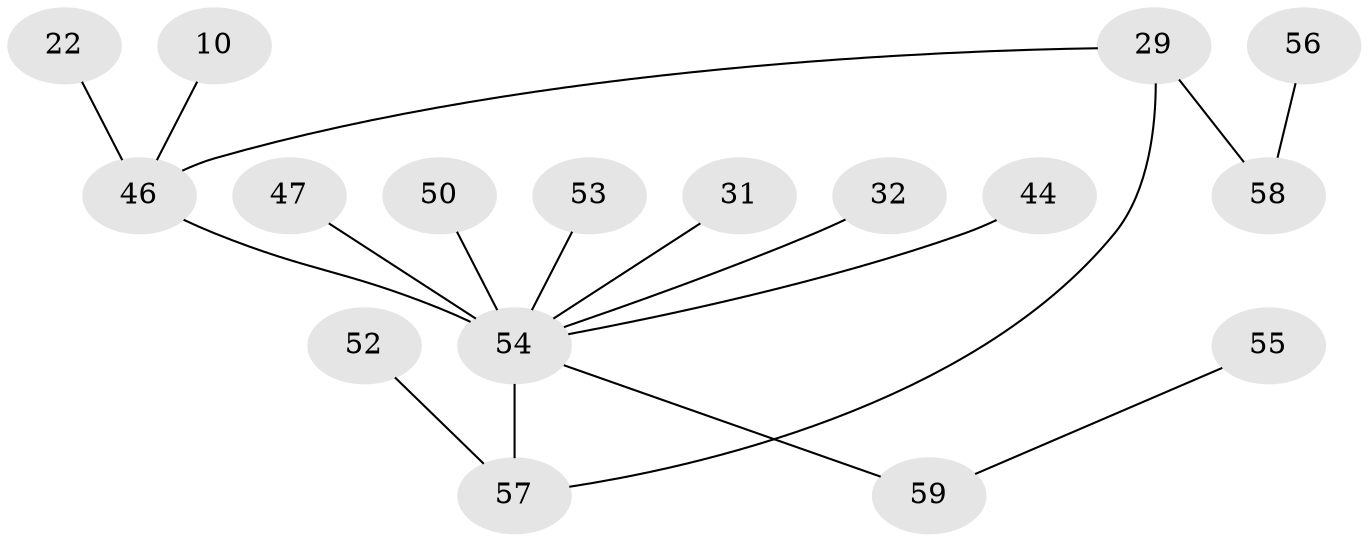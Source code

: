 // original degree distribution, {4: 0.11864406779661017, 6: 0.03389830508474576, 8: 0.01694915254237288, 5: 0.03389830508474576, 3: 0.1694915254237288, 1: 0.3050847457627119, 2: 0.3220338983050847}
// Generated by graph-tools (version 1.1) at 2025/46/03/04/25 21:46:19]
// undirected, 17 vertices, 17 edges
graph export_dot {
graph [start="1"]
  node [color=gray90,style=filled];
  10;
  22 [super="+19"];
  29 [super="+9+16+5"];
  31;
  32 [super="+25"];
  44;
  46 [super="+27+37+43+4"];
  47 [super="+45"];
  50;
  52;
  53 [super="+38"];
  54 [super="+34+49+36+15"];
  55 [super="+35"];
  56;
  57 [super="+51+28"];
  58 [super="+39"];
  59 [super="+48+23"];
  10 -- 46;
  22 -- 46;
  29 -- 58 [weight=3];
  29 -- 46;
  29 -- 57 [weight=2];
  31 -- 54;
  32 -- 54;
  44 -- 54;
  46 -- 54 [weight=6];
  47 -- 54;
  50 -- 54;
  52 -- 57;
  53 -- 54;
  54 -- 57 [weight=3];
  54 -- 59 [weight=2];
  55 -- 59 [weight=2];
  56 -- 58;
}
